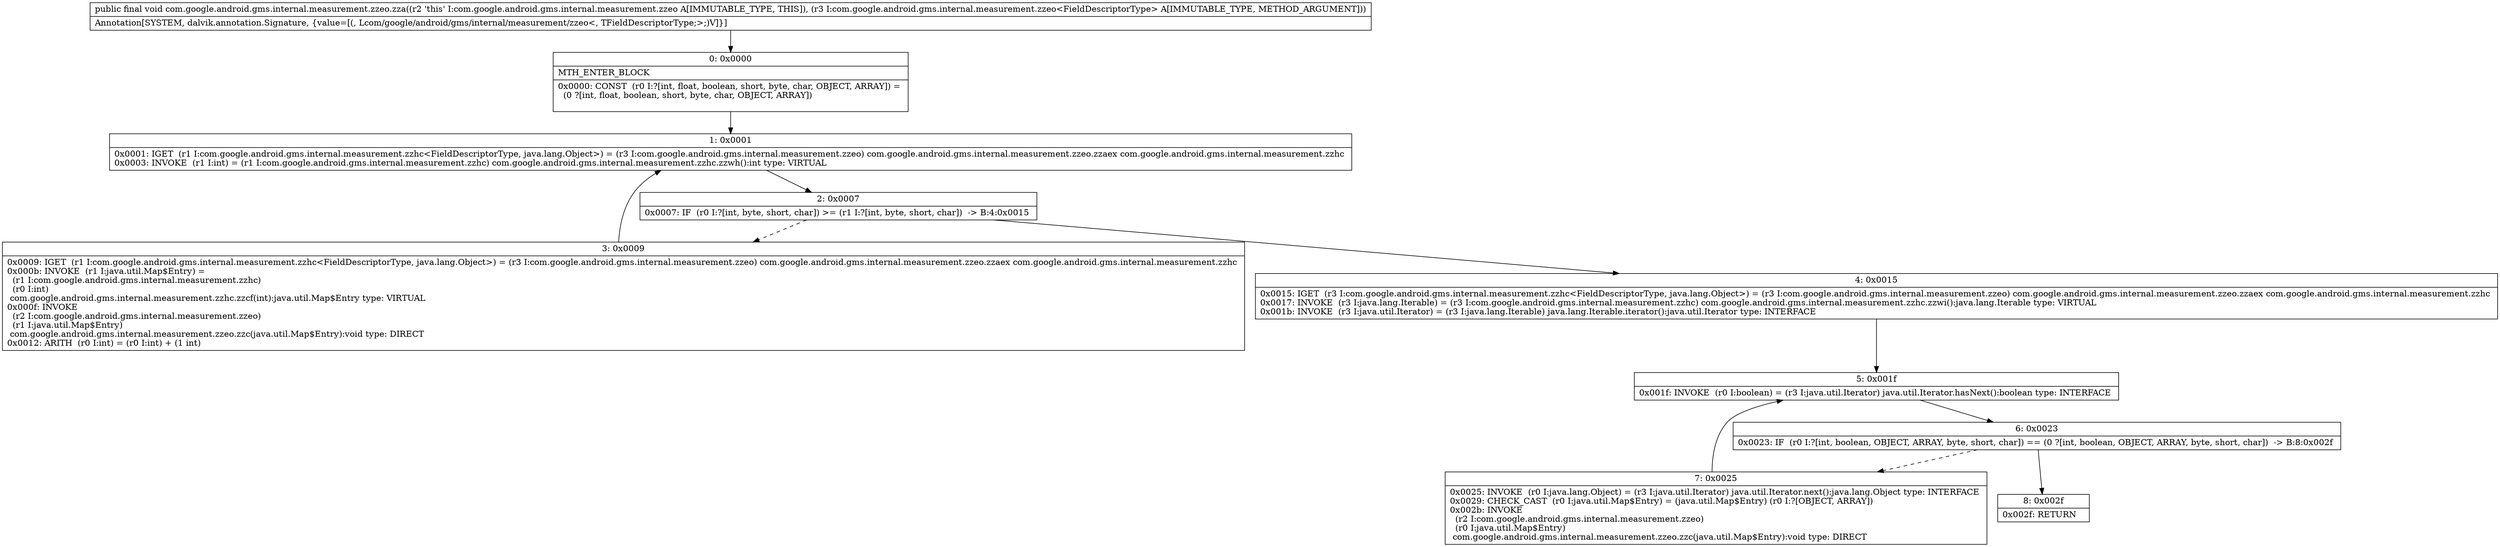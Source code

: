 digraph "CFG forcom.google.android.gms.internal.measurement.zzeo.zza(Lcom\/google\/android\/gms\/internal\/measurement\/zzeo;)V" {
Node_0 [shape=record,label="{0\:\ 0x0000|MTH_ENTER_BLOCK\l|0x0000: CONST  (r0 I:?[int, float, boolean, short, byte, char, OBJECT, ARRAY]) = \l  (0 ?[int, float, boolean, short, byte, char, OBJECT, ARRAY])\l \l}"];
Node_1 [shape=record,label="{1\:\ 0x0001|0x0001: IGET  (r1 I:com.google.android.gms.internal.measurement.zzhc\<FieldDescriptorType, java.lang.Object\>) = (r3 I:com.google.android.gms.internal.measurement.zzeo) com.google.android.gms.internal.measurement.zzeo.zzaex com.google.android.gms.internal.measurement.zzhc \l0x0003: INVOKE  (r1 I:int) = (r1 I:com.google.android.gms.internal.measurement.zzhc) com.google.android.gms.internal.measurement.zzhc.zzwh():int type: VIRTUAL \l}"];
Node_2 [shape=record,label="{2\:\ 0x0007|0x0007: IF  (r0 I:?[int, byte, short, char]) \>= (r1 I:?[int, byte, short, char])  \-\> B:4:0x0015 \l}"];
Node_3 [shape=record,label="{3\:\ 0x0009|0x0009: IGET  (r1 I:com.google.android.gms.internal.measurement.zzhc\<FieldDescriptorType, java.lang.Object\>) = (r3 I:com.google.android.gms.internal.measurement.zzeo) com.google.android.gms.internal.measurement.zzeo.zzaex com.google.android.gms.internal.measurement.zzhc \l0x000b: INVOKE  (r1 I:java.util.Map$Entry) = \l  (r1 I:com.google.android.gms.internal.measurement.zzhc)\l  (r0 I:int)\l com.google.android.gms.internal.measurement.zzhc.zzcf(int):java.util.Map$Entry type: VIRTUAL \l0x000f: INVOKE  \l  (r2 I:com.google.android.gms.internal.measurement.zzeo)\l  (r1 I:java.util.Map$Entry)\l com.google.android.gms.internal.measurement.zzeo.zzc(java.util.Map$Entry):void type: DIRECT \l0x0012: ARITH  (r0 I:int) = (r0 I:int) + (1 int) \l}"];
Node_4 [shape=record,label="{4\:\ 0x0015|0x0015: IGET  (r3 I:com.google.android.gms.internal.measurement.zzhc\<FieldDescriptorType, java.lang.Object\>) = (r3 I:com.google.android.gms.internal.measurement.zzeo) com.google.android.gms.internal.measurement.zzeo.zzaex com.google.android.gms.internal.measurement.zzhc \l0x0017: INVOKE  (r3 I:java.lang.Iterable) = (r3 I:com.google.android.gms.internal.measurement.zzhc) com.google.android.gms.internal.measurement.zzhc.zzwi():java.lang.Iterable type: VIRTUAL \l0x001b: INVOKE  (r3 I:java.util.Iterator) = (r3 I:java.lang.Iterable) java.lang.Iterable.iterator():java.util.Iterator type: INTERFACE \l}"];
Node_5 [shape=record,label="{5\:\ 0x001f|0x001f: INVOKE  (r0 I:boolean) = (r3 I:java.util.Iterator) java.util.Iterator.hasNext():boolean type: INTERFACE \l}"];
Node_6 [shape=record,label="{6\:\ 0x0023|0x0023: IF  (r0 I:?[int, boolean, OBJECT, ARRAY, byte, short, char]) == (0 ?[int, boolean, OBJECT, ARRAY, byte, short, char])  \-\> B:8:0x002f \l}"];
Node_7 [shape=record,label="{7\:\ 0x0025|0x0025: INVOKE  (r0 I:java.lang.Object) = (r3 I:java.util.Iterator) java.util.Iterator.next():java.lang.Object type: INTERFACE \l0x0029: CHECK_CAST  (r0 I:java.util.Map$Entry) = (java.util.Map$Entry) (r0 I:?[OBJECT, ARRAY]) \l0x002b: INVOKE  \l  (r2 I:com.google.android.gms.internal.measurement.zzeo)\l  (r0 I:java.util.Map$Entry)\l com.google.android.gms.internal.measurement.zzeo.zzc(java.util.Map$Entry):void type: DIRECT \l}"];
Node_8 [shape=record,label="{8\:\ 0x002f|0x002f: RETURN   \l}"];
MethodNode[shape=record,label="{public final void com.google.android.gms.internal.measurement.zzeo.zza((r2 'this' I:com.google.android.gms.internal.measurement.zzeo A[IMMUTABLE_TYPE, THIS]), (r3 I:com.google.android.gms.internal.measurement.zzeo\<FieldDescriptorType\> A[IMMUTABLE_TYPE, METHOD_ARGUMENT]))  | Annotation[SYSTEM, dalvik.annotation.Signature, \{value=[(, Lcom\/google\/android\/gms\/internal\/measurement\/zzeo\<, TFieldDescriptorType;\>;)V]\}]\l}"];
MethodNode -> Node_0;
Node_0 -> Node_1;
Node_1 -> Node_2;
Node_2 -> Node_3[style=dashed];
Node_2 -> Node_4;
Node_3 -> Node_1;
Node_4 -> Node_5;
Node_5 -> Node_6;
Node_6 -> Node_7[style=dashed];
Node_6 -> Node_8;
Node_7 -> Node_5;
}

